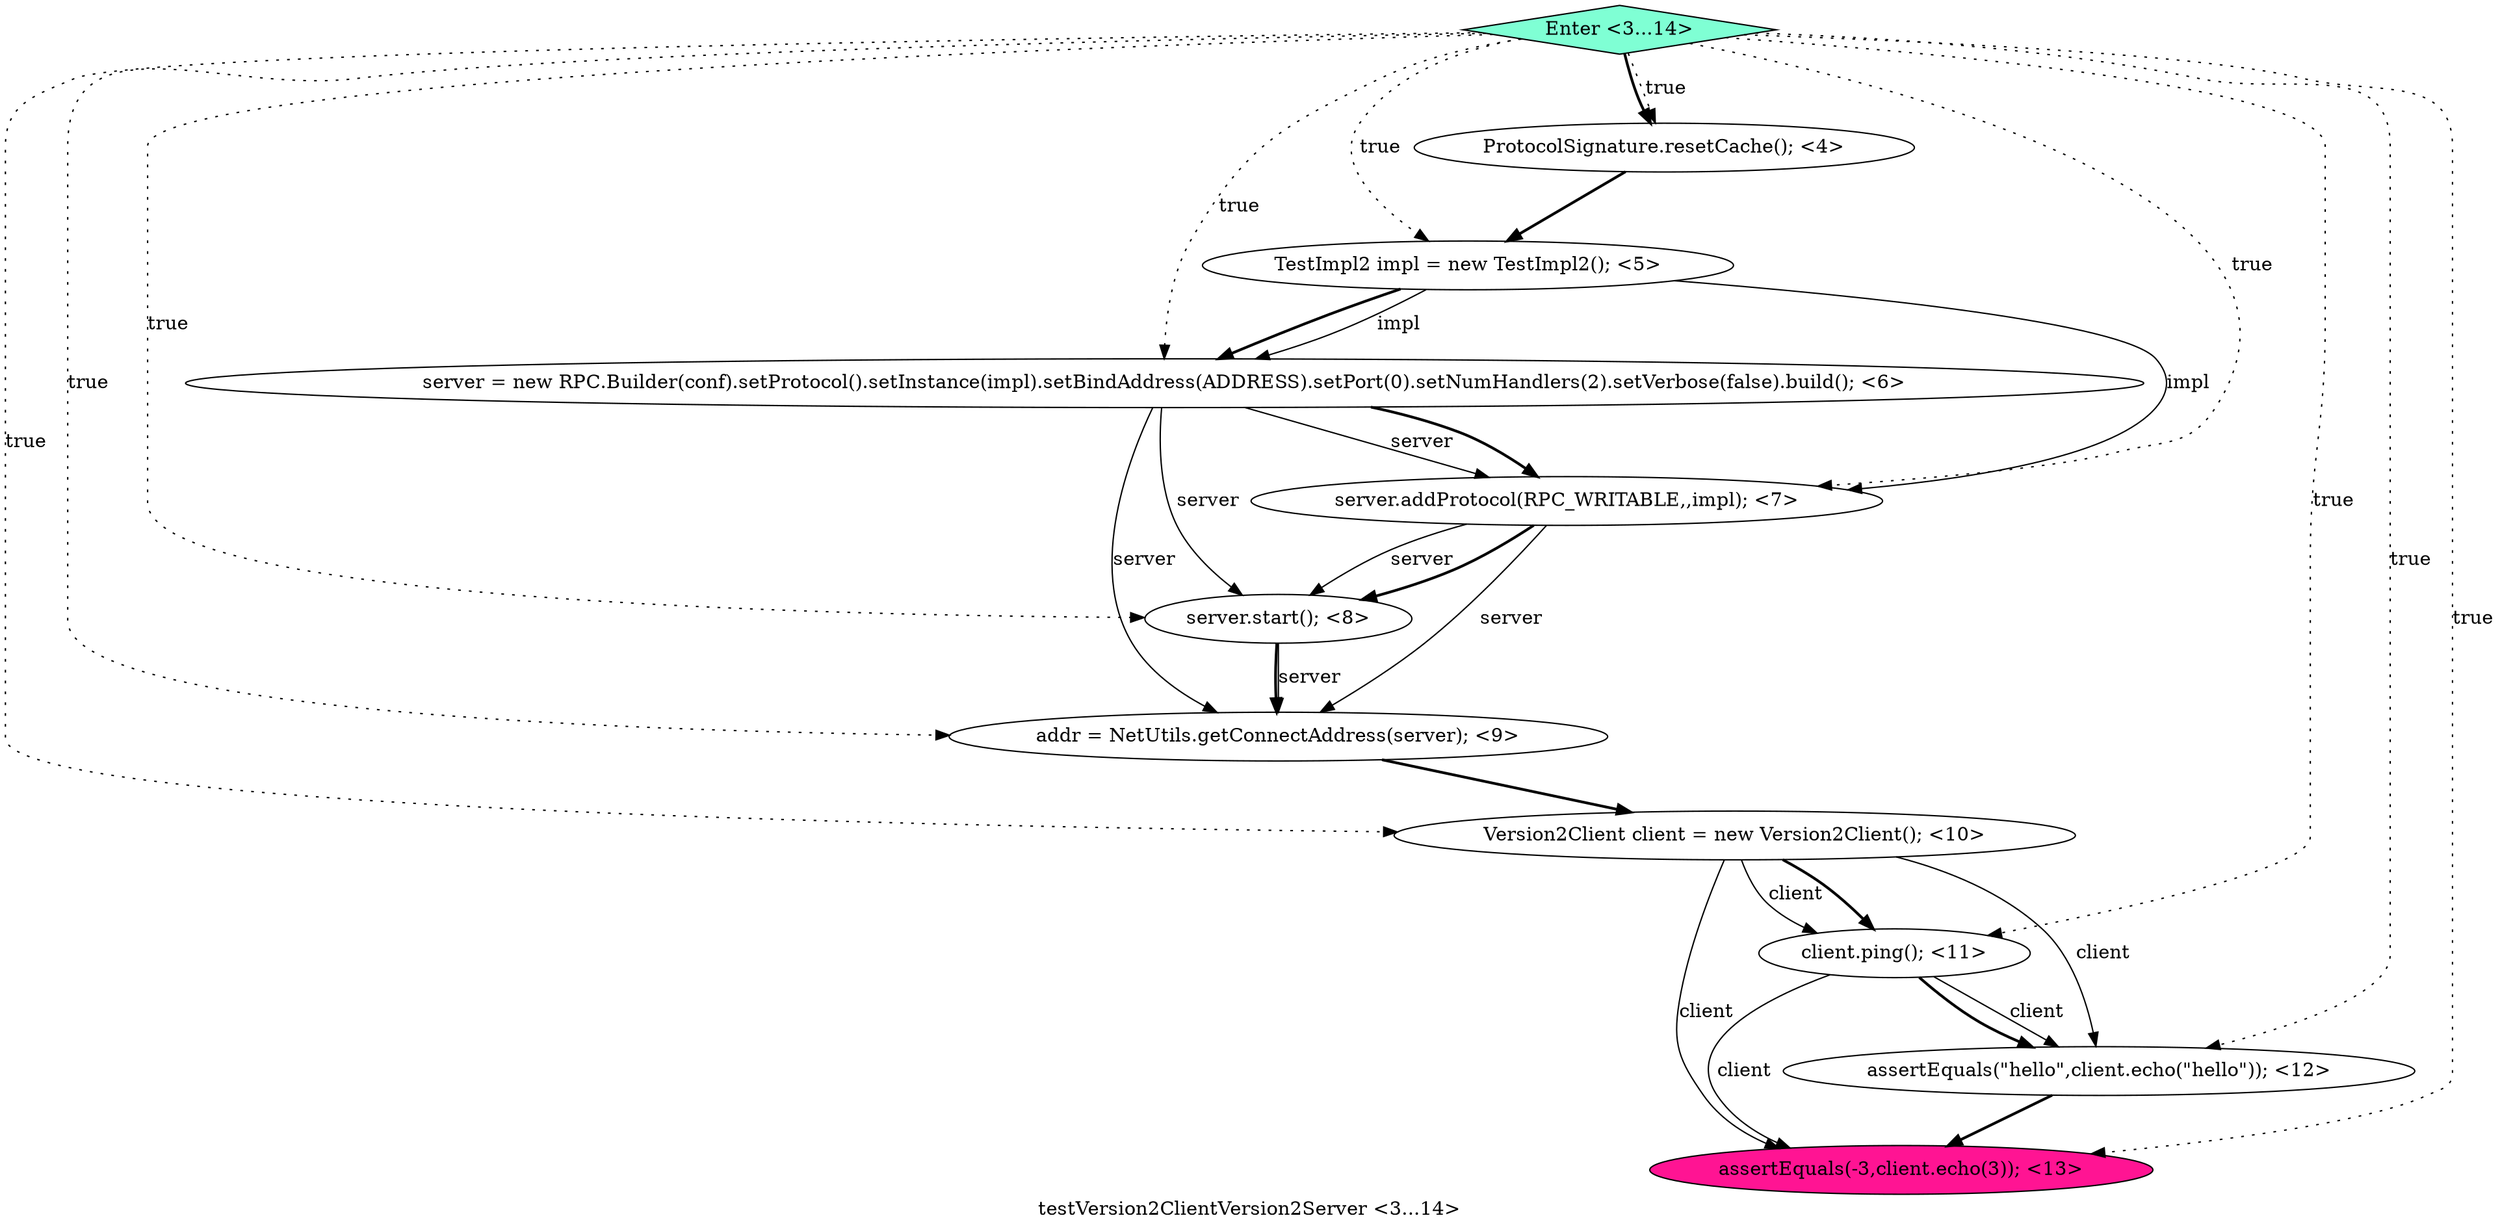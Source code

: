 digraph PDG {
label = "testVersion2ClientVersion2Server <3...14>";
0.6 [style = filled, label = "Version2Client client = new Version2Client(); <10>", fillcolor = white, shape = ellipse];
0.5 [style = filled, label = "addr = NetUtils.getConnectAddress(server); <9>", fillcolor = white, shape = ellipse];
0.9 [style = filled, label = "assertEquals(-3,client.echo(3)); <13>", fillcolor = deeppink, shape = ellipse];
0.10 [style = filled, label = "Enter <3...14>", fillcolor = aquamarine, shape = diamond];
0.8 [style = filled, label = "assertEquals(\"hello\",client.echo(\"hello\")); <12>", fillcolor = white, shape = ellipse];
0.0 [style = filled, label = "ProtocolSignature.resetCache(); <4>", fillcolor = white, shape = ellipse];
0.2 [style = filled, label = "server = new RPC.Builder(conf).setProtocol().setInstance(impl).setBindAddress(ADDRESS).setPort(0).setNumHandlers(2).setVerbose(false).build(); <6>", fillcolor = white, shape = ellipse];
0.1 [style = filled, label = "TestImpl2 impl = new TestImpl2(); <5>", fillcolor = white, shape = ellipse];
0.7 [style = filled, label = "client.ping(); <11>", fillcolor = white, shape = ellipse];
0.3 [style = filled, label = "server.addProtocol(RPC_WRITABLE,,impl); <7>", fillcolor = white, shape = ellipse];
0.4 [style = filled, label = "server.start(); <8>", fillcolor = white, shape = ellipse];
0.0 -> 0.1 [style = bold, label=""];
0.1 -> 0.2 [style = solid, label="impl"];
0.1 -> 0.2 [style = bold, label=""];
0.1 -> 0.3 [style = solid, label="impl"];
0.2 -> 0.3 [style = solid, label="server"];
0.2 -> 0.3 [style = bold, label=""];
0.2 -> 0.4 [style = solid, label="server"];
0.2 -> 0.5 [style = solid, label="server"];
0.3 -> 0.4 [style = solid, label="server"];
0.3 -> 0.4 [style = bold, label=""];
0.3 -> 0.5 [style = solid, label="server"];
0.4 -> 0.5 [style = solid, label="server"];
0.4 -> 0.5 [style = bold, label=""];
0.5 -> 0.6 [style = bold, label=""];
0.6 -> 0.7 [style = solid, label="client"];
0.6 -> 0.7 [style = bold, label=""];
0.6 -> 0.8 [style = solid, label="client"];
0.6 -> 0.9 [style = solid, label="client"];
0.7 -> 0.8 [style = solid, label="client"];
0.7 -> 0.8 [style = bold, label=""];
0.7 -> 0.9 [style = solid, label="client"];
0.8 -> 0.9 [style = bold, label=""];
0.10 -> 0.0 [style = dotted, label="true"];
0.10 -> 0.0 [style = bold, label=""];
0.10 -> 0.1 [style = dotted, label="true"];
0.10 -> 0.2 [style = dotted, label="true"];
0.10 -> 0.3 [style = dotted, label="true"];
0.10 -> 0.4 [style = dotted, label="true"];
0.10 -> 0.5 [style = dotted, label="true"];
0.10 -> 0.6 [style = dotted, label="true"];
0.10 -> 0.7 [style = dotted, label="true"];
0.10 -> 0.8 [style = dotted, label="true"];
0.10 -> 0.9 [style = dotted, label="true"];
}
